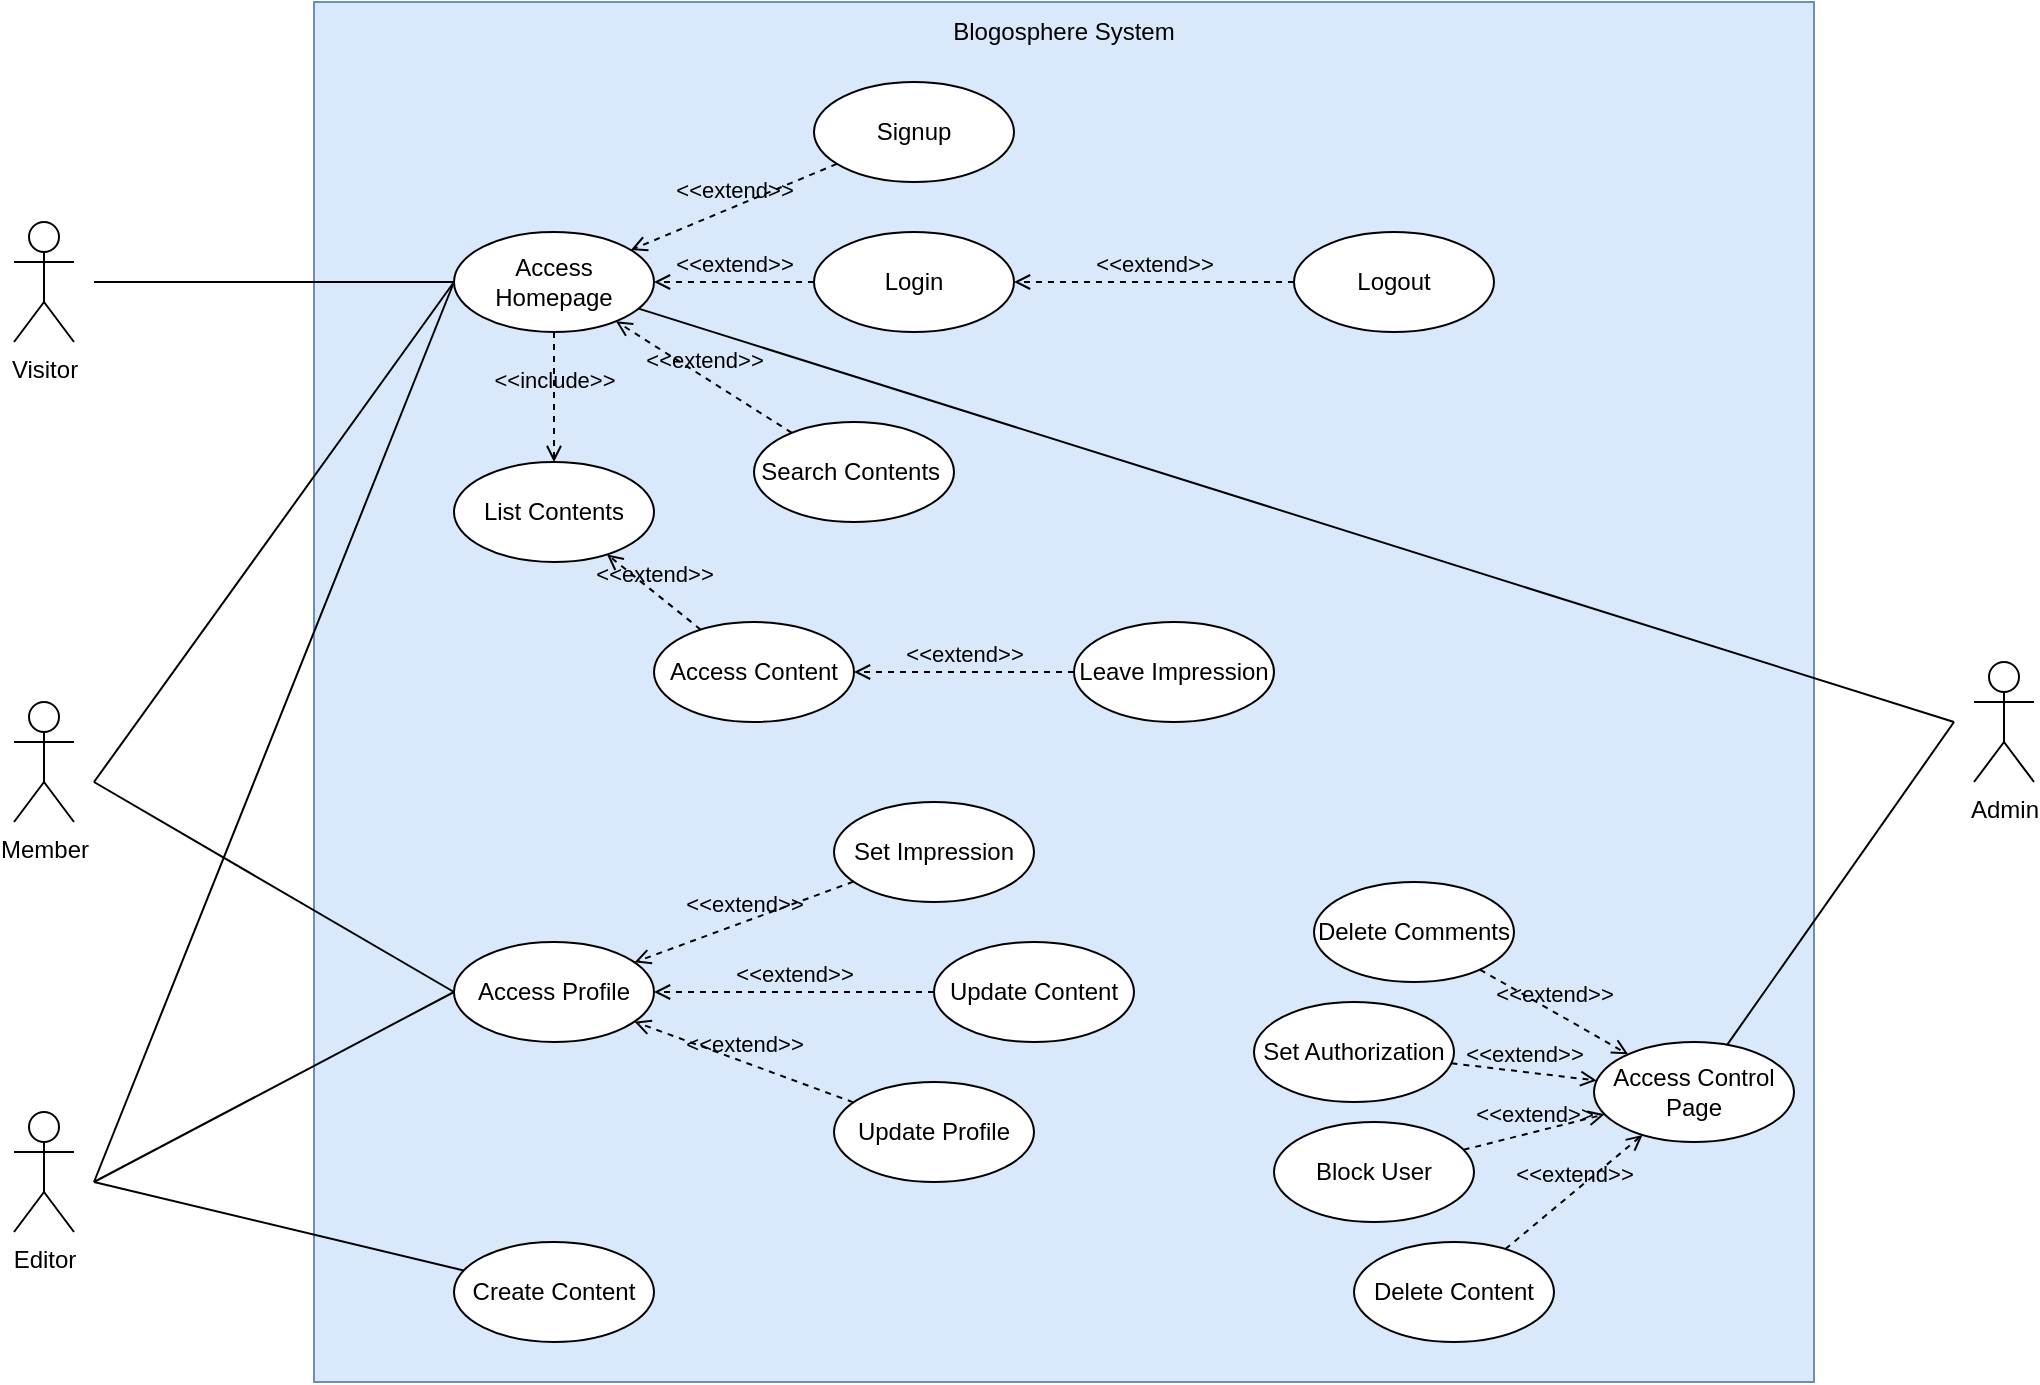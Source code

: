 <mxfile version="21.1.5" type="device">
  <diagram name="Sayfa -1" id="TnkOSlkY45OippSYEPkg">
    <mxGraphModel dx="1434" dy="739" grid="1" gridSize="10" guides="1" tooltips="1" connect="1" arrows="1" fold="1" page="1" pageScale="1" pageWidth="1200" pageHeight="1920" math="0" shadow="0">
      <root>
        <mxCell id="0" />
        <mxCell id="1" parent="0" />
        <mxCell id="KNMXeiMGjytv2NT1C7PR-72" value="" style="rounded=0;whiteSpace=wrap;html=1;fillColor=#dae8fc;strokeColor=#6c8ebf;fillStyle=auto;glass=0;" parent="1" vertex="1">
          <mxGeometry x="260" y="90" width="750" height="690" as="geometry" />
        </mxCell>
        <mxCell id="KNMXeiMGjytv2NT1C7PR-74" value="Visitor" style="shape=umlActor;verticalLabelPosition=bottom;verticalAlign=top;html=1;outlineConnect=0;" parent="1" vertex="1">
          <mxGeometry x="110" y="200" width="30" height="60" as="geometry" />
        </mxCell>
        <mxCell id="KNMXeiMGjytv2NT1C7PR-75" value="Member" style="shape=umlActor;verticalLabelPosition=bottom;verticalAlign=top;html=1;outlineConnect=0;" parent="1" vertex="1">
          <mxGeometry x="110" y="440" width="30" height="60" as="geometry" />
        </mxCell>
        <mxCell id="KNMXeiMGjytv2NT1C7PR-76" value="Editor" style="shape=umlActor;verticalLabelPosition=bottom;verticalAlign=top;html=1;outlineConnect=0;" parent="1" vertex="1">
          <mxGeometry x="110" y="645" width="30" height="60" as="geometry" />
        </mxCell>
        <mxCell id="KNMXeiMGjytv2NT1C7PR-77" value="Admin" style="shape=umlActor;verticalLabelPosition=bottom;verticalAlign=top;html=1;outlineConnect=0;" parent="1" vertex="1">
          <mxGeometry x="1090" y="420" width="30" height="60" as="geometry" />
        </mxCell>
        <mxCell id="KNMXeiMGjytv2NT1C7PR-78" value="Access Homepage" style="ellipse;whiteSpace=wrap;html=1;" parent="1" vertex="1">
          <mxGeometry x="330" y="205" width="100" height="50" as="geometry" />
        </mxCell>
        <mxCell id="KNMXeiMGjytv2NT1C7PR-79" value="Signup" style="ellipse;whiteSpace=wrap;html=1;" parent="1" vertex="1">
          <mxGeometry x="510" y="130" width="100" height="50" as="geometry" />
        </mxCell>
        <mxCell id="KNMXeiMGjytv2NT1C7PR-80" value="Access Content" style="ellipse;whiteSpace=wrap;html=1;" parent="1" vertex="1">
          <mxGeometry x="430" y="400" width="100" height="50" as="geometry" />
        </mxCell>
        <mxCell id="KNMXeiMGjytv2NT1C7PR-81" value="Leave Impression" style="ellipse;whiteSpace=wrap;html=1;" parent="1" vertex="1">
          <mxGeometry x="640" y="400" width="100" height="50" as="geometry" />
        </mxCell>
        <mxCell id="KNMXeiMGjytv2NT1C7PR-82" value="Access Profile" style="ellipse;whiteSpace=wrap;html=1;" parent="1" vertex="1">
          <mxGeometry x="330" y="560" width="100" height="50" as="geometry" />
        </mxCell>
        <mxCell id="KNMXeiMGjytv2NT1C7PR-83" value="Update Profile" style="ellipse;whiteSpace=wrap;html=1;" parent="1" vertex="1">
          <mxGeometry x="520" y="630" width="100" height="50" as="geometry" />
        </mxCell>
        <mxCell id="KNMXeiMGjytv2NT1C7PR-84" value="Set Impression" style="ellipse;whiteSpace=wrap;html=1;" parent="1" vertex="1">
          <mxGeometry x="520" y="490" width="100" height="50" as="geometry" />
        </mxCell>
        <mxCell id="KNMXeiMGjytv2NT1C7PR-85" value="Set Authorization" style="ellipse;whiteSpace=wrap;html=1;" parent="1" vertex="1">
          <mxGeometry x="730" y="590" width="100" height="50" as="geometry" />
        </mxCell>
        <mxCell id="KNMXeiMGjytv2NT1C7PR-86" value="Update Content" style="ellipse;whiteSpace=wrap;html=1;" parent="1" vertex="1">
          <mxGeometry x="570" y="560" width="100" height="50" as="geometry" />
        </mxCell>
        <mxCell id="KNMXeiMGjytv2NT1C7PR-87" value="Block User" style="ellipse;whiteSpace=wrap;html=1;" parent="1" vertex="1">
          <mxGeometry x="740" y="650" width="100" height="50" as="geometry" />
        </mxCell>
        <mxCell id="KNMXeiMGjytv2NT1C7PR-88" value="Delete Comments" style="ellipse;whiteSpace=wrap;html=1;" parent="1" vertex="1">
          <mxGeometry x="760" y="530" width="100" height="50" as="geometry" />
        </mxCell>
        <mxCell id="KNMXeiMGjytv2NT1C7PR-89" value="Create Content" style="ellipse;whiteSpace=wrap;html=1;" parent="1" vertex="1">
          <mxGeometry x="330" y="710" width="100" height="50" as="geometry" />
        </mxCell>
        <mxCell id="KNMXeiMGjytv2NT1C7PR-90" value="" style="endArrow=none;html=1;rounded=0;entryX=0;entryY=0.5;entryDx=0;entryDy=0;" parent="1" target="KNMXeiMGjytv2NT1C7PR-78" edge="1">
          <mxGeometry width="50" height="50" relative="1" as="geometry">
            <mxPoint x="150" y="230" as="sourcePoint" />
            <mxPoint x="270" y="280" as="targetPoint" />
          </mxGeometry>
        </mxCell>
        <mxCell id="KNMXeiMGjytv2NT1C7PR-91" value="" style="endArrow=none;html=1;rounded=0;entryX=0;entryY=0.5;entryDx=0;entryDy=0;" parent="1" target="KNMXeiMGjytv2NT1C7PR-78" edge="1">
          <mxGeometry width="50" height="50" relative="1" as="geometry">
            <mxPoint x="150" y="680" as="sourcePoint" />
            <mxPoint x="260" y="290" as="targetPoint" />
          </mxGeometry>
        </mxCell>
        <mxCell id="KNMXeiMGjytv2NT1C7PR-92" value="" style="endArrow=none;html=1;rounded=0;entryX=0;entryY=0.5;entryDx=0;entryDy=0;" parent="1" target="KNMXeiMGjytv2NT1C7PR-78" edge="1">
          <mxGeometry width="50" height="50" relative="1" as="geometry">
            <mxPoint x="150" y="480" as="sourcePoint" />
            <mxPoint x="260" y="290" as="targetPoint" />
          </mxGeometry>
        </mxCell>
        <mxCell id="KNMXeiMGjytv2NT1C7PR-93" value="" style="endArrow=none;html=1;rounded=0;" parent="1" target="KNMXeiMGjytv2NT1C7PR-78" edge="1">
          <mxGeometry width="50" height="50" relative="1" as="geometry">
            <mxPoint x="1080" y="450" as="sourcePoint" />
            <mxPoint x="350" y="530" as="targetPoint" />
          </mxGeometry>
        </mxCell>
        <mxCell id="KNMXeiMGjytv2NT1C7PR-94" value="&amp;lt;&amp;lt;extend&amp;gt;&amp;gt;" style="html=1;verticalAlign=bottom;labelBackgroundColor=none;endArrow=open;endFill=0;dashed=1;rounded=0;" parent="1" source="KNMXeiMGjytv2NT1C7PR-81" target="KNMXeiMGjytv2NT1C7PR-80" edge="1">
          <mxGeometry width="160" relative="1" as="geometry">
            <mxPoint x="470" y="590" as="sourcePoint" />
            <mxPoint x="630" y="590" as="targetPoint" />
          </mxGeometry>
        </mxCell>
        <mxCell id="KNMXeiMGjytv2NT1C7PR-95" value="" style="endArrow=none;html=1;rounded=0;entryX=0;entryY=0.5;entryDx=0;entryDy=0;" parent="1" target="KNMXeiMGjytv2NT1C7PR-82" edge="1">
          <mxGeometry width="50" height="50" relative="1" as="geometry">
            <mxPoint x="150" y="680" as="sourcePoint" />
            <mxPoint x="410" y="440" as="targetPoint" />
          </mxGeometry>
        </mxCell>
        <mxCell id="KNMXeiMGjytv2NT1C7PR-96" value="" style="endArrow=none;html=1;rounded=0;entryX=0;entryY=0.5;entryDx=0;entryDy=0;" parent="1" target="KNMXeiMGjytv2NT1C7PR-82" edge="1">
          <mxGeometry width="50" height="50" relative="1" as="geometry">
            <mxPoint x="150" y="480" as="sourcePoint" />
            <mxPoint x="410" y="440" as="targetPoint" />
          </mxGeometry>
        </mxCell>
        <mxCell id="KNMXeiMGjytv2NT1C7PR-97" value="Delete Content" style="ellipse;whiteSpace=wrap;html=1;" parent="1" vertex="1">
          <mxGeometry x="780" y="710" width="100" height="50" as="geometry" />
        </mxCell>
        <mxCell id="KNMXeiMGjytv2NT1C7PR-98" value="Access Control Page" style="ellipse;whiteSpace=wrap;html=1;" parent="1" vertex="1">
          <mxGeometry x="900" y="610" width="100" height="50" as="geometry" />
        </mxCell>
        <mxCell id="KNMXeiMGjytv2NT1C7PR-99" value="Search Contents&amp;nbsp;" style="ellipse;whiteSpace=wrap;html=1;" parent="1" vertex="1">
          <mxGeometry x="480" y="300" width="100" height="50" as="geometry" />
        </mxCell>
        <mxCell id="KNMXeiMGjytv2NT1C7PR-100" value="Login" style="ellipse;whiteSpace=wrap;html=1;" parent="1" vertex="1">
          <mxGeometry x="510" y="205" width="100" height="50" as="geometry" />
        </mxCell>
        <mxCell id="KNMXeiMGjytv2NT1C7PR-101" value="Logout" style="ellipse;whiteSpace=wrap;html=1;" parent="1" vertex="1">
          <mxGeometry x="750" y="205" width="100" height="50" as="geometry" />
        </mxCell>
        <mxCell id="KNMXeiMGjytv2NT1C7PR-102" value="&amp;lt;&amp;lt;extend&amp;gt;&amp;gt;" style="html=1;verticalAlign=bottom;labelBackgroundColor=none;endArrow=open;endFill=0;dashed=1;rounded=0;" parent="1" source="KNMXeiMGjytv2NT1C7PR-101" target="KNMXeiMGjytv2NT1C7PR-100" edge="1">
          <mxGeometry width="160" relative="1" as="geometry">
            <mxPoint x="560" y="415" as="sourcePoint" />
            <mxPoint x="720" y="415" as="targetPoint" />
          </mxGeometry>
        </mxCell>
        <mxCell id="KNMXeiMGjytv2NT1C7PR-103" value="&amp;lt;&amp;lt;extend&amp;gt;&amp;gt;" style="html=1;verticalAlign=bottom;labelBackgroundColor=none;endArrow=open;endFill=0;dashed=1;rounded=0;" parent="1" source="KNMXeiMGjytv2NT1C7PR-79" target="KNMXeiMGjytv2NT1C7PR-78" edge="1">
          <mxGeometry width="160" relative="1" as="geometry">
            <mxPoint x="280" y="159" as="sourcePoint" />
            <mxPoint x="440" y="159" as="targetPoint" />
          </mxGeometry>
        </mxCell>
        <mxCell id="KNMXeiMGjytv2NT1C7PR-104" value="&amp;lt;&amp;lt;extend&amp;gt;&amp;gt;" style="html=1;verticalAlign=bottom;labelBackgroundColor=none;endArrow=open;endFill=0;dashed=1;rounded=0;" parent="1" source="KNMXeiMGjytv2NT1C7PR-100" target="KNMXeiMGjytv2NT1C7PR-78" edge="1">
          <mxGeometry width="160" relative="1" as="geometry">
            <mxPoint x="510" y="500" as="sourcePoint" />
            <mxPoint x="670" y="500" as="targetPoint" />
          </mxGeometry>
        </mxCell>
        <mxCell id="KNMXeiMGjytv2NT1C7PR-105" value="List Contents" style="ellipse;whiteSpace=wrap;html=1;" parent="1" vertex="1">
          <mxGeometry x="330" y="320" width="100" height="50" as="geometry" />
        </mxCell>
        <mxCell id="KNMXeiMGjytv2NT1C7PR-106" value="&amp;lt;&amp;lt;include&amp;gt;&amp;gt;" style="html=1;verticalAlign=bottom;labelBackgroundColor=none;endArrow=open;endFill=0;dashed=1;rounded=0;" parent="1" source="KNMXeiMGjytv2NT1C7PR-78" target="KNMXeiMGjytv2NT1C7PR-105" edge="1">
          <mxGeometry width="160" relative="1" as="geometry">
            <mxPoint x="510" y="500" as="sourcePoint" />
            <mxPoint x="400" y="270" as="targetPoint" />
          </mxGeometry>
        </mxCell>
        <mxCell id="KNMXeiMGjytv2NT1C7PR-107" value="&amp;lt;&amp;lt;extend&amp;gt;&amp;gt;" style="html=1;verticalAlign=bottom;labelBackgroundColor=none;endArrow=open;endFill=0;dashed=1;rounded=0;" parent="1" source="KNMXeiMGjytv2NT1C7PR-99" target="KNMXeiMGjytv2NT1C7PR-78" edge="1">
          <mxGeometry width="160" relative="1" as="geometry">
            <mxPoint x="510" y="500" as="sourcePoint" />
            <mxPoint x="670" y="500" as="targetPoint" />
          </mxGeometry>
        </mxCell>
        <mxCell id="KNMXeiMGjytv2NT1C7PR-108" value="&amp;lt;&amp;lt;extend&amp;gt;&amp;gt;" style="html=1;verticalAlign=bottom;labelBackgroundColor=none;endArrow=open;endFill=0;dashed=1;rounded=0;" parent="1" source="KNMXeiMGjytv2NT1C7PR-80" target="KNMXeiMGjytv2NT1C7PR-105" edge="1">
          <mxGeometry width="160" relative="1" as="geometry">
            <mxPoint x="620" y="485" as="sourcePoint" />
            <mxPoint x="670" y="500" as="targetPoint" />
          </mxGeometry>
        </mxCell>
        <mxCell id="KNMXeiMGjytv2NT1C7PR-109" value="&amp;lt;&amp;lt;extend&amp;gt;&amp;gt;" style="html=1;verticalAlign=bottom;labelBackgroundColor=none;endArrow=open;endFill=0;dashed=1;rounded=0;" parent="1" source="KNMXeiMGjytv2NT1C7PR-84" target="KNMXeiMGjytv2NT1C7PR-82" edge="1">
          <mxGeometry width="160" relative="1" as="geometry">
            <mxPoint x="510" y="510" as="sourcePoint" />
            <mxPoint x="670" y="510" as="targetPoint" />
          </mxGeometry>
        </mxCell>
        <mxCell id="KNMXeiMGjytv2NT1C7PR-110" value="&amp;lt;&amp;lt;extend&amp;gt;&amp;gt;" style="html=1;verticalAlign=bottom;labelBackgroundColor=none;endArrow=open;endFill=0;dashed=1;rounded=0;" parent="1" source="KNMXeiMGjytv2NT1C7PR-86" target="KNMXeiMGjytv2NT1C7PR-82" edge="1">
          <mxGeometry width="160" relative="1" as="geometry">
            <mxPoint x="510" y="510" as="sourcePoint" />
            <mxPoint x="670" y="510" as="targetPoint" />
          </mxGeometry>
        </mxCell>
        <mxCell id="KNMXeiMGjytv2NT1C7PR-111" value="&amp;lt;&amp;lt;extend&amp;gt;&amp;gt;" style="html=1;verticalAlign=bottom;labelBackgroundColor=none;endArrow=open;endFill=0;dashed=1;rounded=0;" parent="1" source="KNMXeiMGjytv2NT1C7PR-83" target="KNMXeiMGjytv2NT1C7PR-82" edge="1">
          <mxGeometry width="160" relative="1" as="geometry">
            <mxPoint x="510" y="510" as="sourcePoint" />
            <mxPoint x="670" y="510" as="targetPoint" />
          </mxGeometry>
        </mxCell>
        <mxCell id="KNMXeiMGjytv2NT1C7PR-112" value="" style="endArrow=none;html=1;rounded=0;" parent="1" source="KNMXeiMGjytv2NT1C7PR-98" edge="1">
          <mxGeometry width="50" height="50" relative="1" as="geometry">
            <mxPoint x="560" y="730" as="sourcePoint" />
            <mxPoint x="1080" y="450" as="targetPoint" />
          </mxGeometry>
        </mxCell>
        <mxCell id="KNMXeiMGjytv2NT1C7PR-113" value="" style="endArrow=none;html=1;rounded=0;" parent="1" target="KNMXeiMGjytv2NT1C7PR-89" edge="1">
          <mxGeometry width="50" height="50" relative="1" as="geometry">
            <mxPoint x="150" y="680" as="sourcePoint" />
            <mxPoint x="400" y="530" as="targetPoint" />
          </mxGeometry>
        </mxCell>
        <mxCell id="KNMXeiMGjytv2NT1C7PR-114" value="&amp;lt;&amp;lt;extend&amp;gt;&amp;gt;" style="html=1;verticalAlign=bottom;labelBackgroundColor=none;endArrow=open;endFill=0;dashed=1;rounded=0;" parent="1" source="KNMXeiMGjytv2NT1C7PR-88" target="KNMXeiMGjytv2NT1C7PR-98" edge="1">
          <mxGeometry width="160" relative="1" as="geometry">
            <mxPoint x="510" y="560" as="sourcePoint" />
            <mxPoint x="670" y="560" as="targetPoint" />
          </mxGeometry>
        </mxCell>
        <mxCell id="KNMXeiMGjytv2NT1C7PR-115" value="&amp;lt;&amp;lt;extend&amp;gt;&amp;gt;" style="html=1;verticalAlign=bottom;labelBackgroundColor=none;endArrow=open;endFill=0;dashed=1;rounded=0;" parent="1" source="KNMXeiMGjytv2NT1C7PR-85" target="KNMXeiMGjytv2NT1C7PR-98" edge="1">
          <mxGeometry width="160" relative="1" as="geometry">
            <mxPoint x="510" y="560" as="sourcePoint" />
            <mxPoint x="670" y="560" as="targetPoint" />
          </mxGeometry>
        </mxCell>
        <mxCell id="KNMXeiMGjytv2NT1C7PR-116" value="&amp;lt;&amp;lt;extend&amp;gt;&amp;gt;" style="html=1;verticalAlign=bottom;labelBackgroundColor=none;endArrow=open;endFill=0;dashed=1;rounded=0;" parent="1" source="KNMXeiMGjytv2NT1C7PR-87" target="KNMXeiMGjytv2NT1C7PR-98" edge="1">
          <mxGeometry width="160" relative="1" as="geometry">
            <mxPoint x="510" y="660" as="sourcePoint" />
            <mxPoint x="670" y="660" as="targetPoint" />
          </mxGeometry>
        </mxCell>
        <mxCell id="KNMXeiMGjytv2NT1C7PR-117" value="&amp;lt;&amp;lt;extend&amp;gt;&amp;gt;" style="html=1;verticalAlign=bottom;labelBackgroundColor=none;endArrow=open;endFill=0;dashed=1;rounded=0;" parent="1" source="KNMXeiMGjytv2NT1C7PR-97" target="KNMXeiMGjytv2NT1C7PR-98" edge="1">
          <mxGeometry width="160" relative="1" as="geometry">
            <mxPoint x="510" y="660" as="sourcePoint" />
            <mxPoint x="670" y="660" as="targetPoint" />
          </mxGeometry>
        </mxCell>
        <mxCell id="KNMXeiMGjytv2NT1C7PR-118" value="Blogosphere System" style="text;html=1;strokeColor=none;fillColor=none;align=center;verticalAlign=middle;whiteSpace=wrap;rounded=0;" parent="1" vertex="1">
          <mxGeometry x="565" y="90" width="140" height="30" as="geometry" />
        </mxCell>
      </root>
    </mxGraphModel>
  </diagram>
</mxfile>
